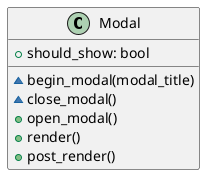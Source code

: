 @startuml
'https://plantuml.com/class-diagram

class Modal {
    + should_show: bool

    ~ begin_modal(modal_title)
    ~ close_modal()
    + open_modal()
    + render()
    + post_render()
}

@enduml